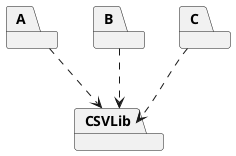 @startuml
package "CSVLib"

package "A"
package "B"
package "C"

A ..> CSVLib
B ..> CSVLib
C ..> CSVLib

@enduml
